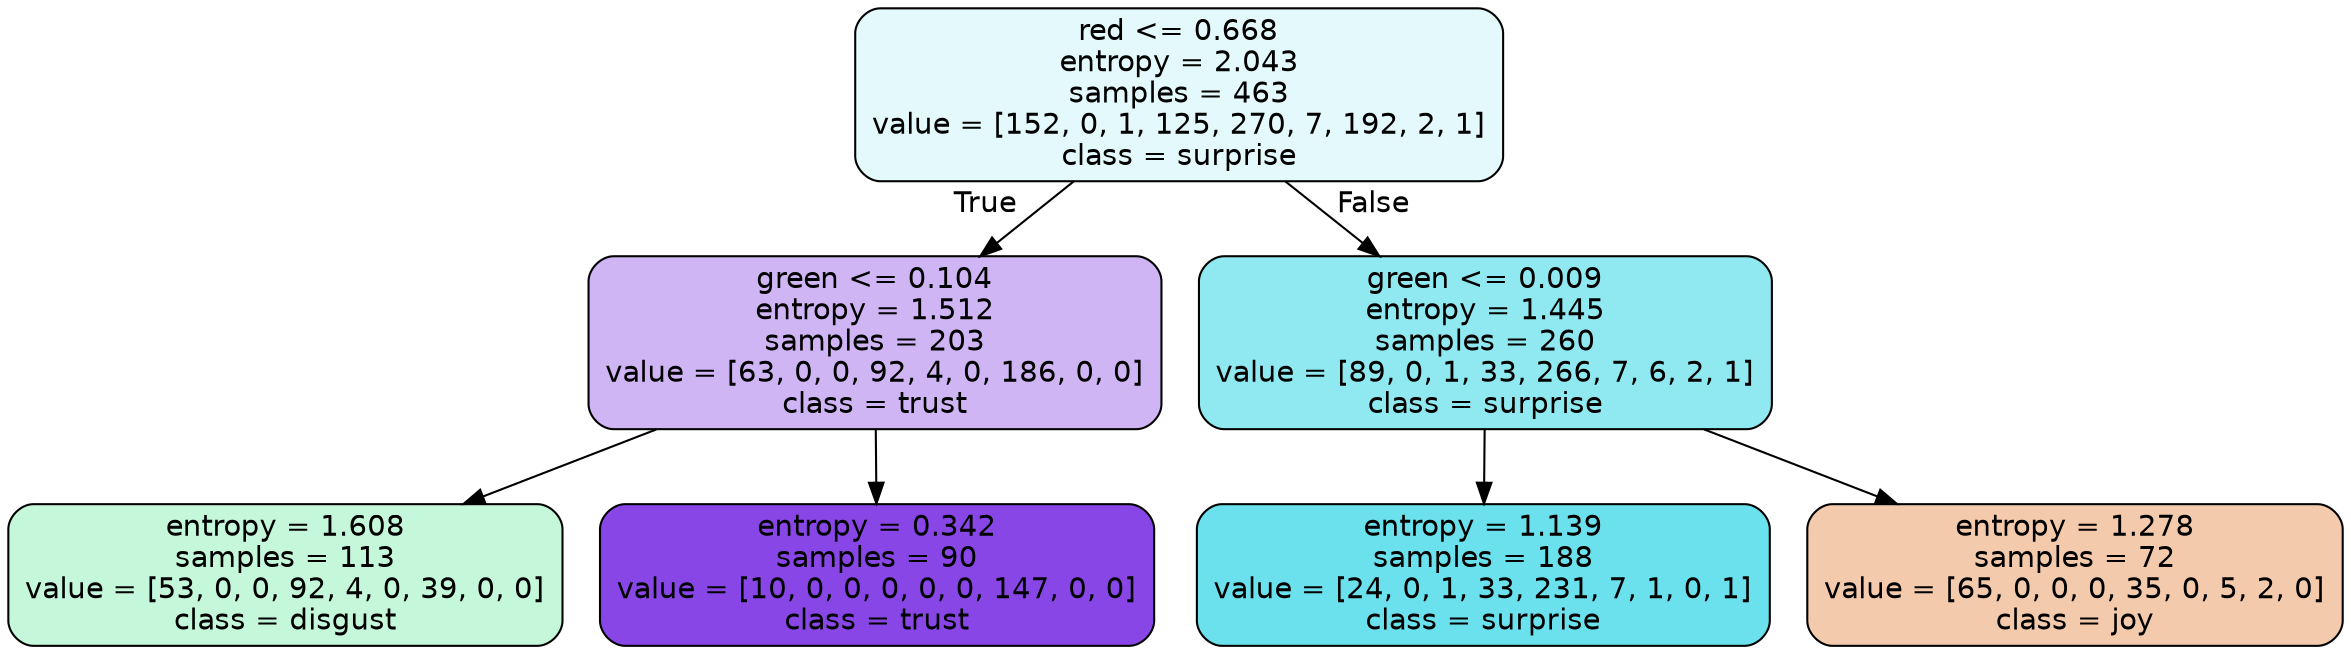 digraph Tree {
node [shape=box, style="filled, rounded", color="black", fontname=helvetica] ;
edge [fontname=helvetica] ;
0 [label="red <= 0.668\nentropy = 2.043\nsamples = 463\nvalue = [152, 0, 1, 125, 270, 7, 192, 2, 1]\nclass = surprise", fillcolor="#39d7e524"] ;
1 [label="green <= 0.104\nentropy = 1.512\nsamples = 203\nvalue = [63, 0, 0, 92, 4, 0, 186, 0, 0]\nclass = trust", fillcolor="#8139e55f"] ;
0 -> 1 [labeldistance=2.5, labelangle=45, headlabel="True"] ;
2 [label="entropy = 1.608\nsamples = 113\nvalue = [53, 0, 0, 92, 4, 0, 39, 0, 0]\nclass = disgust", fillcolor="#39e5814a"] ;
1 -> 2 ;
3 [label="entropy = 0.342\nsamples = 90\nvalue = [10, 0, 0, 0, 0, 0, 147, 0, 0]\nclass = trust", fillcolor="#8139e5ee"] ;
1 -> 3 ;
4 [label="green <= 0.009\nentropy = 1.445\nsamples = 260\nvalue = [89, 0, 1, 33, 266, 7, 6, 2, 1]\nclass = surprise", fillcolor="#39d7e58f"] ;
0 -> 4 [labeldistance=2.5, labelangle=-45, headlabel="False"] ;
5 [label="entropy = 1.139\nsamples = 188\nvalue = [24, 0, 1, 33, 231, 7, 1, 0, 1]\nclass = surprise", fillcolor="#39d7e5bf"] ;
4 -> 5 ;
6 [label="entropy = 1.278\nsamples = 72\nvalue = [65, 0, 0, 0, 35, 0, 5, 2, 0]\nclass = joy", fillcolor="#e581396a"] ;
4 -> 6 ;
}